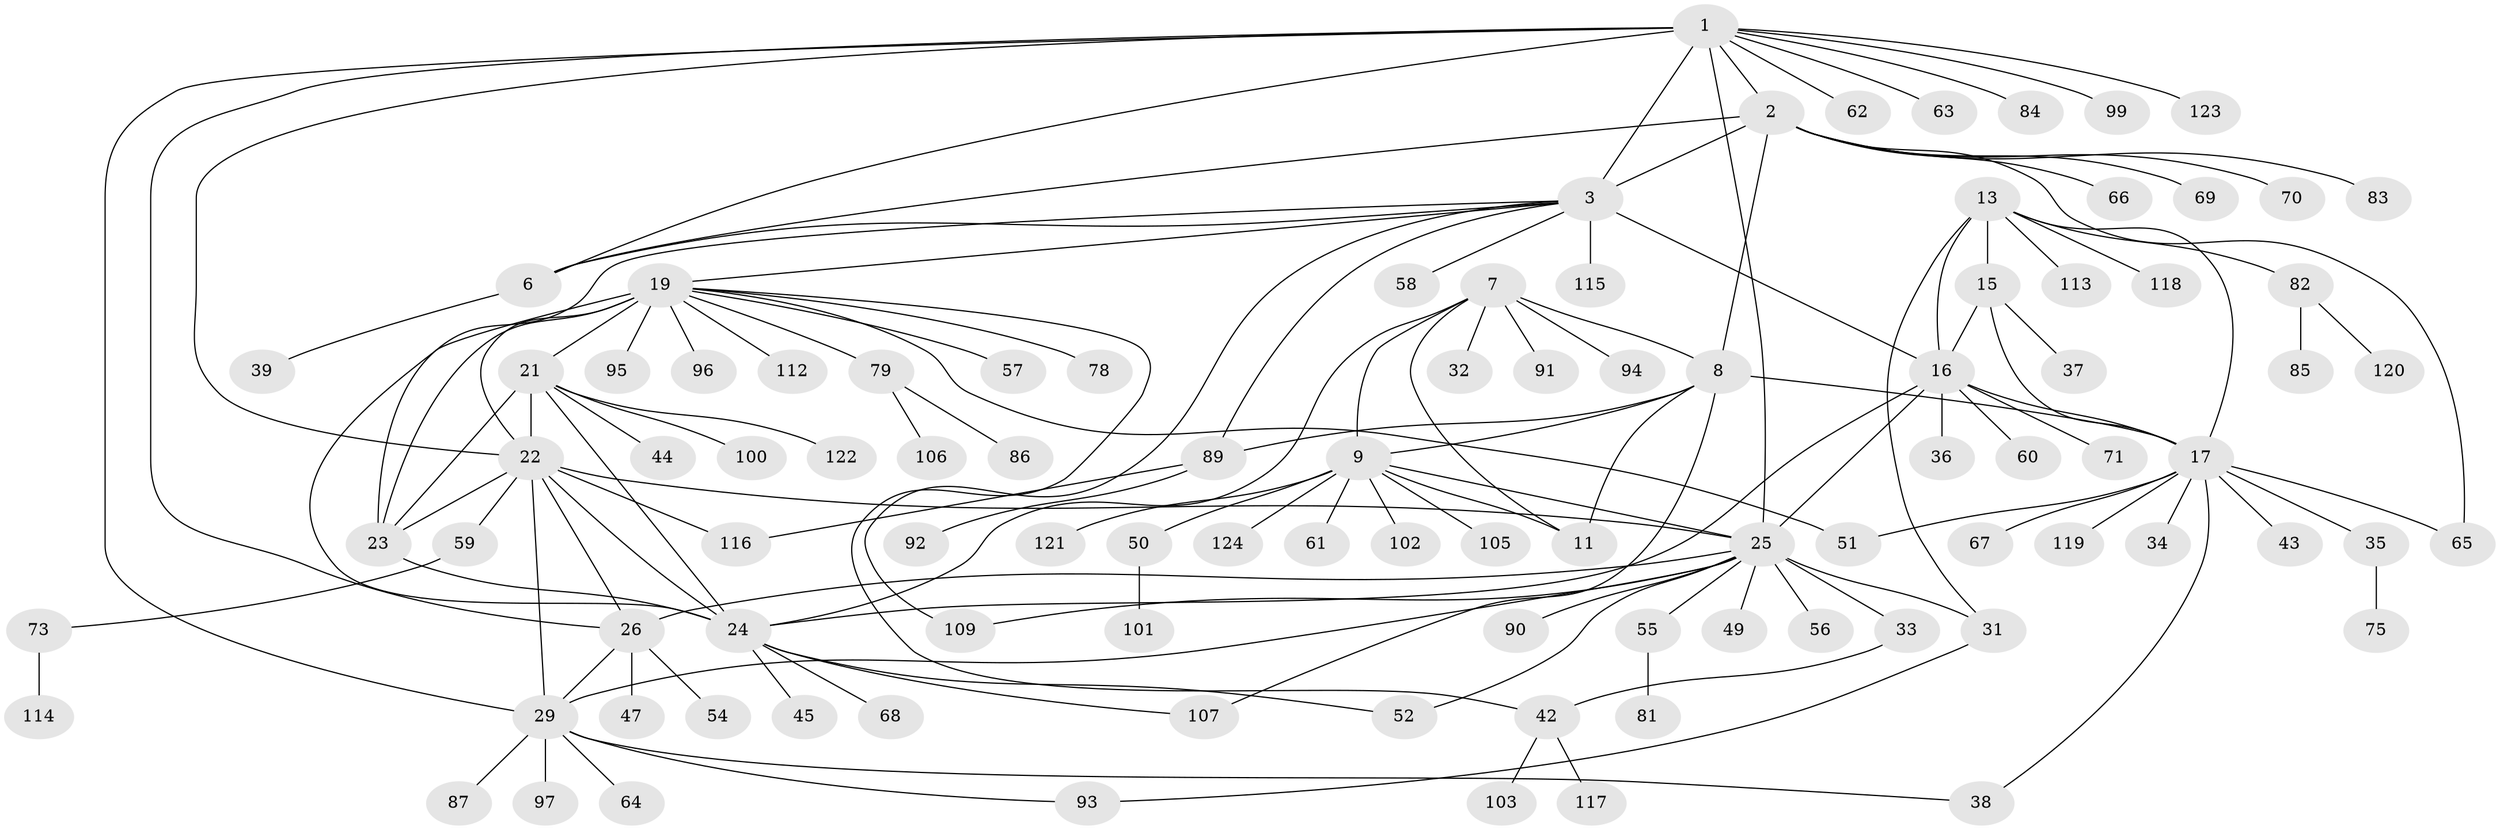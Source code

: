// original degree distribution, {8: 0.048, 9: 0.016, 10: 0.032, 7: 0.064, 5: 0.008, 6: 0.032, 13: 0.024, 12: 0.008, 11: 0.008, 3: 0.024, 1: 0.544, 2: 0.16, 4: 0.032}
// Generated by graph-tools (version 1.1) at 2025/42/03/06/25 10:42:13]
// undirected, 98 vertices, 136 edges
graph export_dot {
graph [start="1"]
  node [color=gray90,style=filled];
  1 [super="+30"];
  2 [super="+4"];
  3 [super="+5"];
  6 [super="+88"];
  7 [super="+98"];
  8 [super="+12"];
  9 [super="+10"];
  11 [super="+76"];
  13 [super="+14"];
  15 [super="+41"];
  16 [super="+18"];
  17 [super="+40"];
  19 [super="+20"];
  21;
  22 [super="+28"];
  23 [super="+46"];
  24 [super="+108"];
  25 [super="+27"];
  26 [super="+72"];
  29 [super="+77"];
  31;
  32;
  33;
  34;
  35 [super="+48"];
  36;
  37;
  38;
  39 [super="+104"];
  42;
  43;
  44;
  45;
  47 [super="+53"];
  49;
  50 [super="+80"];
  51;
  52;
  54;
  55;
  56;
  57;
  58;
  59;
  60;
  61;
  62;
  63;
  64;
  65;
  66;
  67;
  68;
  69;
  70;
  71;
  73 [super="+74"];
  75;
  78;
  79 [super="+110"];
  81;
  82;
  83;
  84;
  85;
  86;
  87;
  89;
  90;
  91;
  92;
  93;
  94;
  95;
  96;
  97;
  99;
  100 [super="+111"];
  101;
  102;
  103;
  105;
  106;
  107;
  109 [super="+125"];
  112;
  113;
  114;
  115;
  116;
  117;
  118;
  119;
  120;
  121;
  122;
  123;
  124;
  1 -- 2 [weight=2];
  1 -- 3 [weight=2];
  1 -- 6;
  1 -- 62;
  1 -- 99;
  1 -- 84;
  1 -- 22;
  1 -- 25 [weight=2];
  1 -- 26;
  1 -- 123;
  1 -- 29;
  1 -- 63;
  2 -- 3 [weight=4];
  2 -- 6 [weight=2];
  2 -- 65;
  2 -- 66;
  2 -- 69;
  2 -- 70;
  2 -- 83;
  2 -- 8;
  3 -- 6 [weight=2];
  3 -- 19;
  3 -- 58;
  3 -- 89;
  3 -- 109;
  3 -- 23;
  3 -- 115;
  3 -- 16;
  6 -- 39;
  7 -- 8 [weight=2];
  7 -- 9 [weight=2];
  7 -- 11;
  7 -- 24;
  7 -- 32;
  7 -- 91;
  7 -- 94;
  8 -- 9 [weight=4];
  8 -- 11 [weight=2];
  8 -- 89;
  8 -- 17 [weight=2];
  8 -- 107;
  9 -- 11 [weight=2];
  9 -- 25;
  9 -- 102;
  9 -- 105;
  9 -- 50;
  9 -- 121;
  9 -- 124;
  9 -- 61;
  13 -- 15 [weight=2];
  13 -- 16 [weight=4];
  13 -- 17 [weight=2];
  13 -- 82;
  13 -- 113;
  13 -- 118;
  13 -- 31;
  15 -- 16 [weight=2];
  15 -- 17;
  15 -- 37;
  16 -- 17 [weight=2];
  16 -- 24;
  16 -- 25;
  16 -- 71;
  16 -- 36;
  16 -- 60;
  17 -- 34;
  17 -- 35;
  17 -- 38;
  17 -- 43;
  17 -- 67;
  17 -- 119;
  17 -- 65;
  17 -- 51;
  19 -- 21 [weight=2];
  19 -- 22 [weight=2];
  19 -- 23 [weight=2];
  19 -- 24 [weight=2];
  19 -- 42;
  19 -- 57;
  19 -- 78;
  19 -- 79;
  19 -- 95;
  19 -- 96;
  19 -- 112;
  19 -- 51;
  21 -- 22;
  21 -- 23;
  21 -- 24;
  21 -- 44;
  21 -- 100;
  21 -- 122;
  22 -- 23;
  22 -- 24;
  22 -- 59;
  22 -- 116;
  22 -- 25 [weight=2];
  22 -- 26;
  22 -- 29;
  23 -- 24;
  24 -- 45;
  24 -- 52;
  24 -- 68;
  24 -- 107;
  25 -- 26 [weight=2];
  25 -- 29 [weight=2];
  25 -- 31;
  25 -- 33;
  25 -- 49;
  25 -- 55;
  25 -- 56;
  25 -- 52;
  25 -- 90;
  25 -- 109;
  26 -- 29;
  26 -- 47;
  26 -- 54;
  29 -- 38;
  29 -- 64;
  29 -- 87;
  29 -- 93;
  29 -- 97;
  31 -- 93;
  33 -- 42;
  35 -- 75;
  42 -- 103;
  42 -- 117;
  50 -- 101;
  55 -- 81;
  59 -- 73;
  73 -- 114;
  79 -- 86;
  79 -- 106;
  82 -- 85;
  82 -- 120;
  89 -- 92;
  89 -- 116;
}

